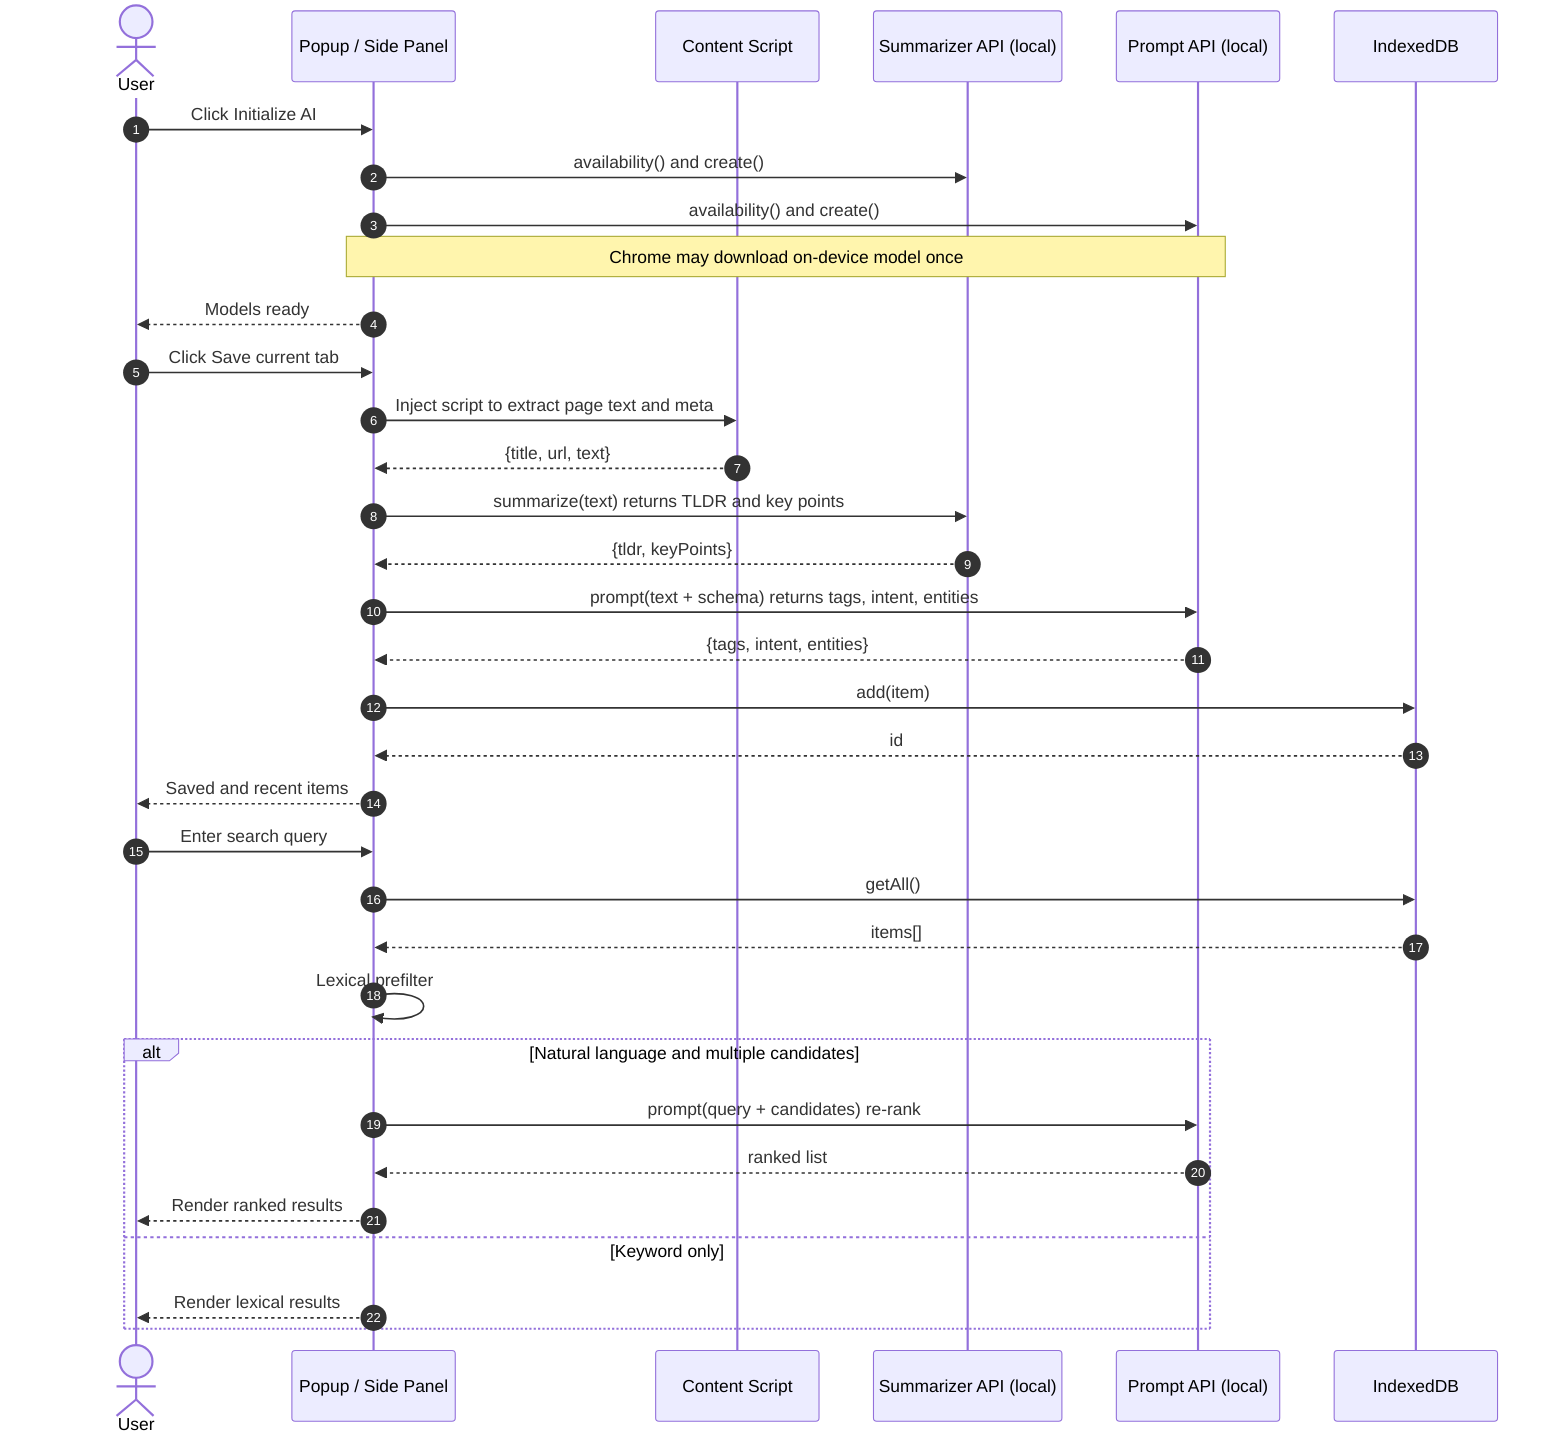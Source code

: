 sequenceDiagram
  autonumber
  actor U as User
  participant P as Popup / Side Panel
  participant CS as Content Script
  participant SA as Summarizer API (local)
  participant LM as Prompt API (local)
  participant DB as IndexedDB

  U->>P: Click Initialize AI
  P->>SA: availability() and create()
  P->>LM: availability() and create()
  Note over P,LM: Chrome may download on-device model once
  P-->>U: Models ready

  U->>P: Click Save current tab
  P->>CS: Inject script to extract page text and meta
  CS-->>P: {title, url, text}
  P->>SA: summarize(text) returns TLDR and key points
  SA-->>P: {tldr, keyPoints}
  P->>LM: prompt(text + schema) returns tags, intent, entities
  LM-->>P: {tags, intent, entities}
  P->>DB: add(item)
  DB-->>P: id
  P-->>U: Saved and recent items

  U->>P: Enter search query
  P->>DB: getAll()
  DB-->>P: items[]
  P->>P: Lexical prefilter
  alt Natural language and multiple candidates
    P->>LM: prompt(query + candidates) re-rank
    LM-->>P: ranked list
    P-->>U: Render ranked results
  else Keyword only
    P-->>U: Render lexical results
  end